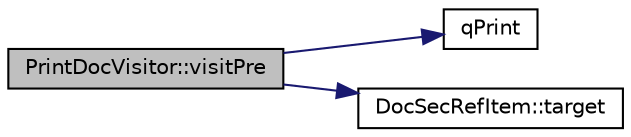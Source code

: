 digraph "PrintDocVisitor::visitPre"
{
 // LATEX_PDF_SIZE
  edge [fontname="Helvetica",fontsize="10",labelfontname="Helvetica",labelfontsize="10"];
  node [fontname="Helvetica",fontsize="10",shape=record];
  rankdir="LR";
  Node1 [label="PrintDocVisitor::visitPre",height=0.2,width=0.4,color="black", fillcolor="grey75", style="filled", fontcolor="black",tooltip=" "];
  Node1 -> Node2 [color="midnightblue",fontsize="10",style="solid"];
  Node2 [label="qPrint",height=0.2,width=0.4,color="black", fillcolor="white", style="filled",URL="$qcstring_8h.html#a9851ebb5ae2f65b4d2b1d08421edbfd2",tooltip=" "];
  Node1 -> Node3 [color="midnightblue",fontsize="10",style="solid"];
  Node3 [label="DocSecRefItem::target",height=0.2,width=0.4,color="black", fillcolor="white", style="filled",URL="$classDocSecRefItem.html#a66a669e5594d41dd50d2c9ebbebc85e7",tooltip=" "];
}
